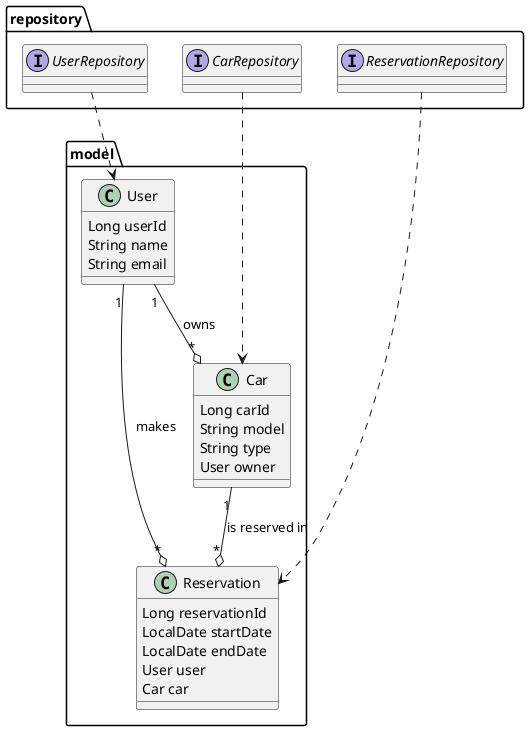 @startuml
' CarBnB API - Class Diagram

package "model" {
  class User {
    Long userId
    String name
    String email
  }

  class Car {
    Long carId
    String model
    String type
    User owner
  }

  class Reservation {
    Long reservationId
    LocalDate startDate
    LocalDate endDate
    User user
    Car car
  }
}

package "repository" {
  interface UserRepository
  interface CarRepository
  interface ReservationRepository
}

User "1" --o "*" Car : owns
User "1" --o "*" Reservation : makes
Car "1" --o "*" Reservation : is reserved in

CarRepository ..> Car
UserRepository ..> User
ReservationRepository ..> Reservation

@enduml
